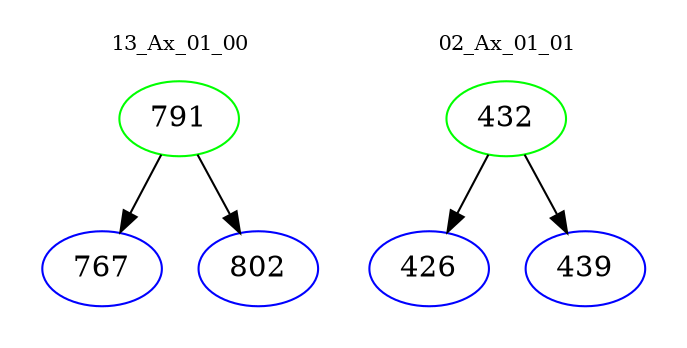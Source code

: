 digraph{
subgraph cluster_0 {
color = white
label = "13_Ax_01_00";
fontsize=10;
T0_791 [label="791", color="green"]
T0_791 -> T0_767 [color="black"]
T0_767 [label="767", color="blue"]
T0_791 -> T0_802 [color="black"]
T0_802 [label="802", color="blue"]
}
subgraph cluster_1 {
color = white
label = "02_Ax_01_01";
fontsize=10;
T1_432 [label="432", color="green"]
T1_432 -> T1_426 [color="black"]
T1_426 [label="426", color="blue"]
T1_432 -> T1_439 [color="black"]
T1_439 [label="439", color="blue"]
}
}
